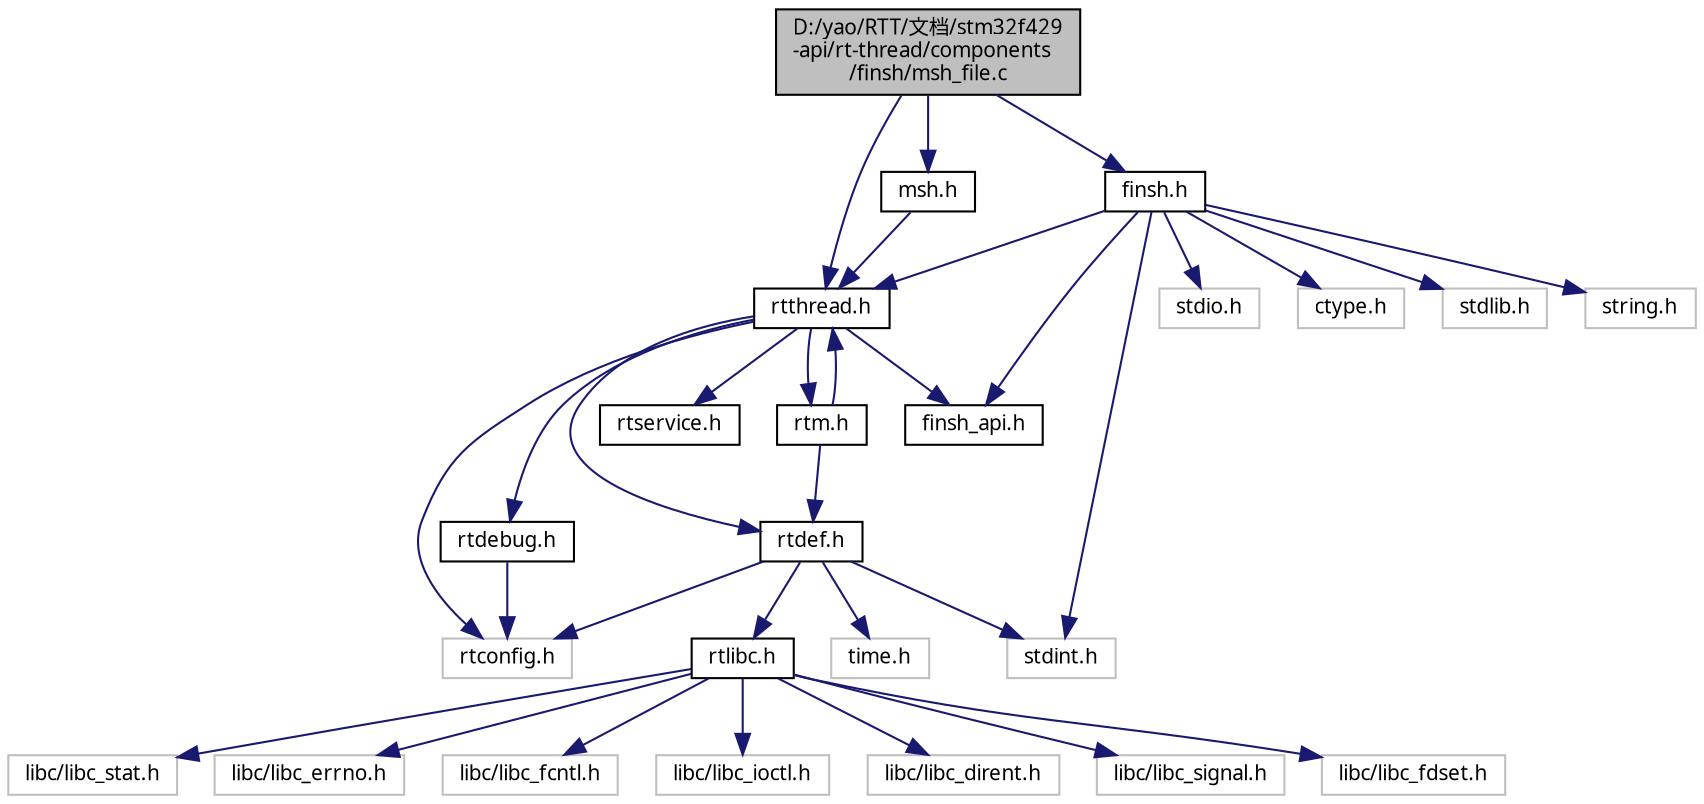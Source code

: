 digraph "D:/yao/RTT/文档/stm32f429-api/rt-thread/components/finsh/msh_file.c"
{
  edge [fontname="FreeSans.ttf",fontsize="10",labelfontname="FreeSans.ttf",labelfontsize="10"];
  node [fontname="FreeSans.ttf",fontsize="10",shape=record];
  Node1 [label="D:/yao/RTT/文档/stm32f429\l-api/rt-thread/components\l/finsh/msh_file.c",height=0.2,width=0.4,color="black", fillcolor="grey75", style="filled", fontcolor="black"];
  Node1 -> Node2 [color="midnightblue",fontsize="10",style="solid",fontname="FreeSans.ttf"];
  Node2 [label="rtthread.h",height=0.2,width=0.4,color="black", fillcolor="white", style="filled",URL="$rtthread_8h.html"];
  Node2 -> Node3 [color="midnightblue",fontsize="10",style="solid",fontname="FreeSans.ttf"];
  Node3 [label="rtconfig.h",height=0.2,width=0.4,color="grey75", fillcolor="white", style="filled"];
  Node2 -> Node4 [color="midnightblue",fontsize="10",style="solid",fontname="FreeSans.ttf"];
  Node4 [label="rtdebug.h",height=0.2,width=0.4,color="black", fillcolor="white", style="filled",URL="$rtdebug_8h.html"];
  Node4 -> Node3 [color="midnightblue",fontsize="10",style="solid",fontname="FreeSans.ttf"];
  Node2 -> Node5 [color="midnightblue",fontsize="10",style="solid",fontname="FreeSans.ttf"];
  Node5 [label="rtdef.h",height=0.2,width=0.4,color="black", fillcolor="white", style="filled",URL="$rtdef_8h.html"];
  Node5 -> Node3 [color="midnightblue",fontsize="10",style="solid",fontname="FreeSans.ttf"];
  Node5 -> Node6 [color="midnightblue",fontsize="10",style="solid",fontname="FreeSans.ttf"];
  Node6 [label="rtlibc.h",height=0.2,width=0.4,color="black", fillcolor="white", style="filled",URL="$rtlibc_8h.html"];
  Node6 -> Node7 [color="midnightblue",fontsize="10",style="solid",fontname="FreeSans.ttf"];
  Node7 [label="libc/libc_stat.h",height=0.2,width=0.4,color="grey75", fillcolor="white", style="filled"];
  Node6 -> Node8 [color="midnightblue",fontsize="10",style="solid",fontname="FreeSans.ttf"];
  Node8 [label="libc/libc_errno.h",height=0.2,width=0.4,color="grey75", fillcolor="white", style="filled"];
  Node6 -> Node9 [color="midnightblue",fontsize="10",style="solid",fontname="FreeSans.ttf"];
  Node9 [label="libc/libc_fcntl.h",height=0.2,width=0.4,color="grey75", fillcolor="white", style="filled"];
  Node6 -> Node10 [color="midnightblue",fontsize="10",style="solid",fontname="FreeSans.ttf"];
  Node10 [label="libc/libc_ioctl.h",height=0.2,width=0.4,color="grey75", fillcolor="white", style="filled"];
  Node6 -> Node11 [color="midnightblue",fontsize="10",style="solid",fontname="FreeSans.ttf"];
  Node11 [label="libc/libc_dirent.h",height=0.2,width=0.4,color="grey75", fillcolor="white", style="filled"];
  Node6 -> Node12 [color="midnightblue",fontsize="10",style="solid",fontname="FreeSans.ttf"];
  Node12 [label="libc/libc_signal.h",height=0.2,width=0.4,color="grey75", fillcolor="white", style="filled"];
  Node6 -> Node13 [color="midnightblue",fontsize="10",style="solid",fontname="FreeSans.ttf"];
  Node13 [label="libc/libc_fdset.h",height=0.2,width=0.4,color="grey75", fillcolor="white", style="filled"];
  Node5 -> Node14 [color="midnightblue",fontsize="10",style="solid",fontname="FreeSans.ttf"];
  Node14 [label="stdint.h",height=0.2,width=0.4,color="grey75", fillcolor="white", style="filled"];
  Node5 -> Node15 [color="midnightblue",fontsize="10",style="solid",fontname="FreeSans.ttf"];
  Node15 [label="time.h",height=0.2,width=0.4,color="grey75", fillcolor="white", style="filled"];
  Node2 -> Node16 [color="midnightblue",fontsize="10",style="solid",fontname="FreeSans.ttf"];
  Node16 [label="rtservice.h",height=0.2,width=0.4,color="black", fillcolor="white", style="filled",URL="$rtservice_8h.html"];
  Node2 -> Node17 [color="midnightblue",fontsize="10",style="solid",fontname="FreeSans.ttf"];
  Node17 [label="rtm.h",height=0.2,width=0.4,color="black", fillcolor="white", style="filled",URL="$rtm_8h.html"];
  Node17 -> Node5 [color="midnightblue",fontsize="10",style="solid",fontname="FreeSans.ttf"];
  Node17 -> Node2 [color="midnightblue",fontsize="10",style="solid",fontname="FreeSans.ttf"];
  Node2 -> Node18 [color="midnightblue",fontsize="10",style="solid",fontname="FreeSans.ttf"];
  Node18 [label="finsh_api.h",height=0.2,width=0.4,color="black", fillcolor="white", style="filled",URL="$finsh__api_8h.html"];
  Node1 -> Node19 [color="midnightblue",fontsize="10",style="solid",fontname="FreeSans.ttf"];
  Node19 [label="finsh.h",height=0.2,width=0.4,color="black", fillcolor="white", style="filled",URL="$components_2finsh_2finsh_8h.html"];
  Node19 -> Node2 [color="midnightblue",fontsize="10",style="solid",fontname="FreeSans.ttf"];
  Node19 -> Node18 [color="midnightblue",fontsize="10",style="solid",fontname="FreeSans.ttf"];
  Node19 -> Node20 [color="midnightblue",fontsize="10",style="solid",fontname="FreeSans.ttf"];
  Node20 [label="stdio.h",height=0.2,width=0.4,color="grey75", fillcolor="white", style="filled"];
  Node19 -> Node21 [color="midnightblue",fontsize="10",style="solid",fontname="FreeSans.ttf"];
  Node21 [label="ctype.h",height=0.2,width=0.4,color="grey75", fillcolor="white", style="filled"];
  Node19 -> Node22 [color="midnightblue",fontsize="10",style="solid",fontname="FreeSans.ttf"];
  Node22 [label="stdlib.h",height=0.2,width=0.4,color="grey75", fillcolor="white", style="filled"];
  Node19 -> Node14 [color="midnightblue",fontsize="10",style="solid",fontname="FreeSans.ttf"];
  Node19 -> Node23 [color="midnightblue",fontsize="10",style="solid",fontname="FreeSans.ttf"];
  Node23 [label="string.h",height=0.2,width=0.4,color="grey75", fillcolor="white", style="filled"];
  Node1 -> Node24 [color="midnightblue",fontsize="10",style="solid",fontname="FreeSans.ttf"];
  Node24 [label="msh.h",height=0.2,width=0.4,color="black", fillcolor="white", style="filled",URL="$msh_8h.html"];
  Node24 -> Node2 [color="midnightblue",fontsize="10",style="solid",fontname="FreeSans.ttf"];
}
